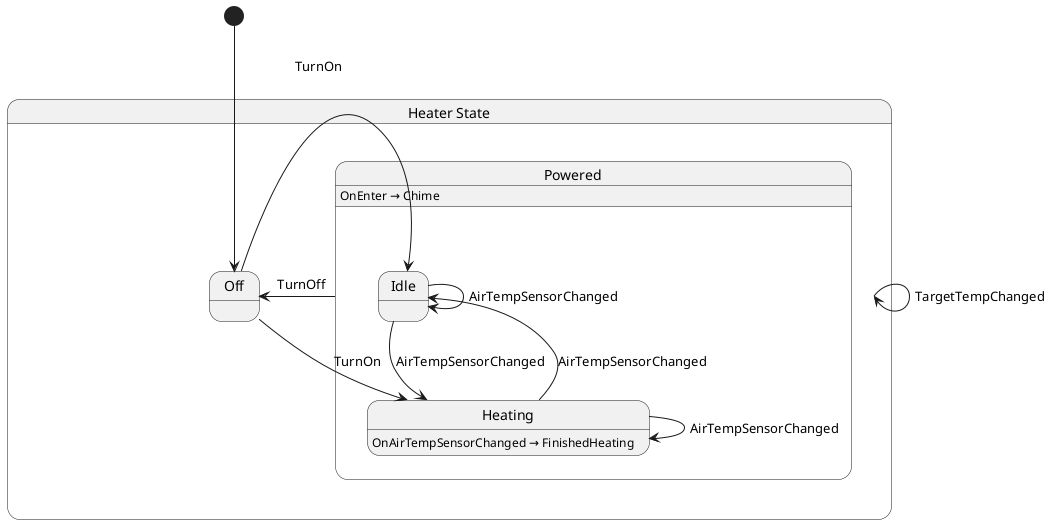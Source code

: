 @startuml Heater
state "Heater State" as Chickensoft_LogicBlocks_Generator_Tests_Heater_State {
  state "Powered" as Chickensoft_LogicBlocks_Generator_Tests_Heater_State_Powered {
    state "Idle" as Chickensoft_LogicBlocks_Generator_Tests_Heater_State_Idle
    state "Heating" as Chickensoft_LogicBlocks_Generator_Tests_Heater_State_Heating
  }
  state "Off" as Chickensoft_LogicBlocks_Generator_Tests_Heater_State_Off
}

Chickensoft_LogicBlocks_Generator_Tests_Heater_State --> Chickensoft_LogicBlocks_Generator_Tests_Heater_State : TargetTempChanged
Chickensoft_LogicBlocks_Generator_Tests_Heater_State_Heating --> Chickensoft_LogicBlocks_Generator_Tests_Heater_State_Heating : AirTempSensorChanged
Chickensoft_LogicBlocks_Generator_Tests_Heater_State_Heating --> Chickensoft_LogicBlocks_Generator_Tests_Heater_State_Idle : AirTempSensorChanged
Chickensoft_LogicBlocks_Generator_Tests_Heater_State_Idle --> Chickensoft_LogicBlocks_Generator_Tests_Heater_State_Heating : AirTempSensorChanged
Chickensoft_LogicBlocks_Generator_Tests_Heater_State_Idle --> Chickensoft_LogicBlocks_Generator_Tests_Heater_State_Idle : AirTempSensorChanged
Chickensoft_LogicBlocks_Generator_Tests_Heater_State_Off --> Chickensoft_LogicBlocks_Generator_Tests_Heater_State_Heating : TurnOn
Chickensoft_LogicBlocks_Generator_Tests_Heater_State_Off --> Chickensoft_LogicBlocks_Generator_Tests_Heater_State_Idle : TurnOn
Chickensoft_LogicBlocks_Generator_Tests_Heater_State_Powered --> Chickensoft_LogicBlocks_Generator_Tests_Heater_State_Off : TurnOff

Chickensoft_LogicBlocks_Generator_Tests_Heater_State_Heating : OnAirTempSensorChanged → FinishedHeating
Chickensoft_LogicBlocks_Generator_Tests_Heater_State_Powered : OnEnter → Chime

[*] --> Chickensoft_LogicBlocks_Generator_Tests_Heater_State_Off
@enduml